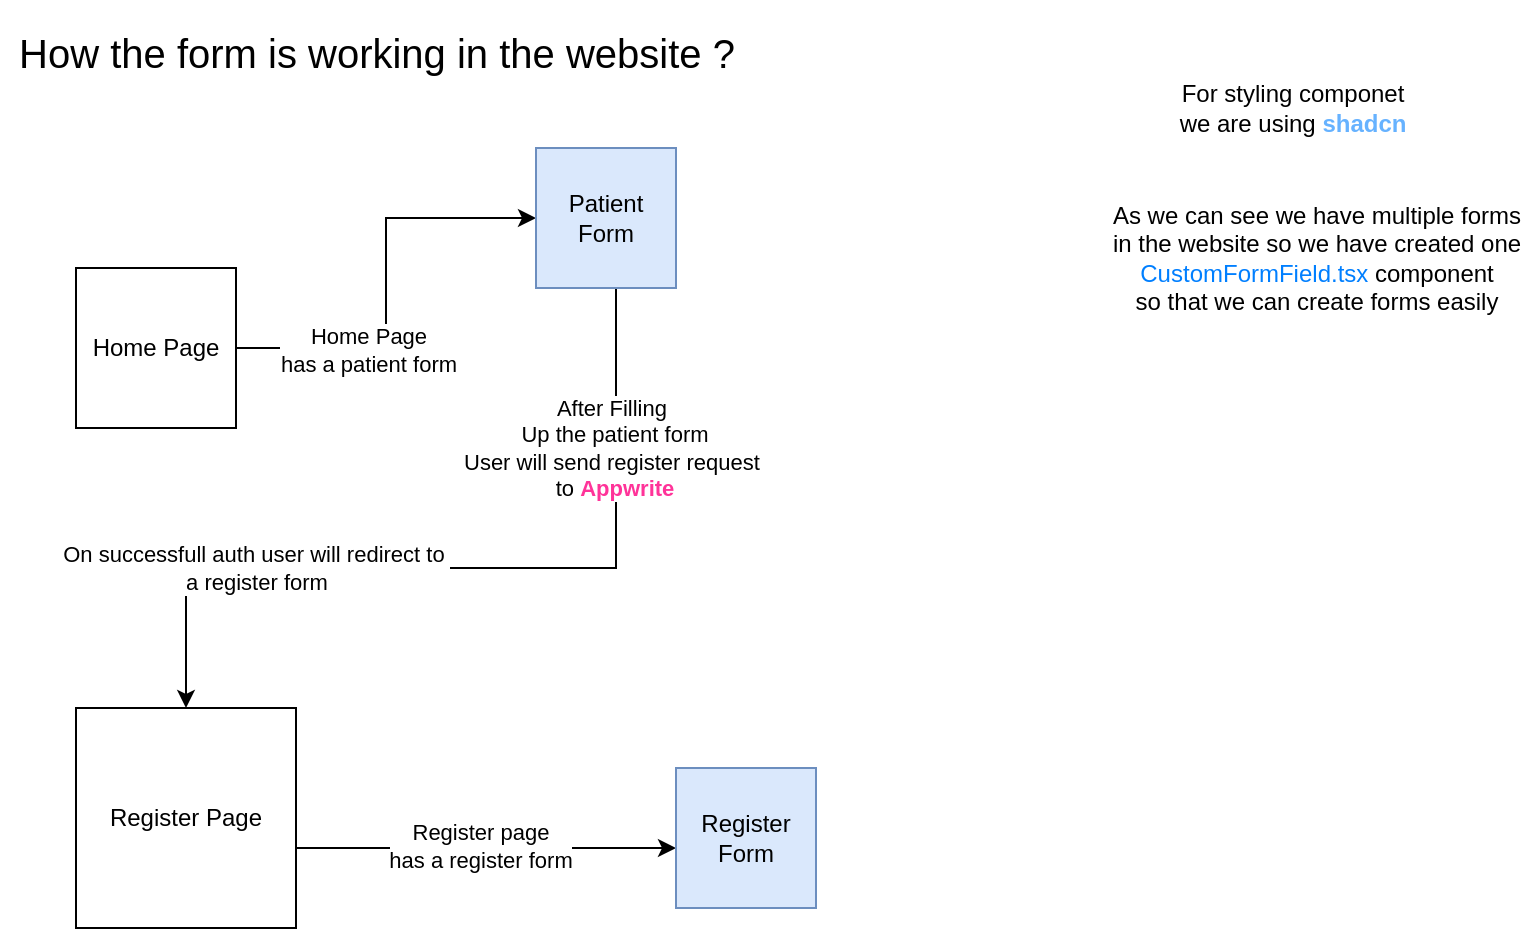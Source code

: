 <mxfile version="24.7.6">
  <diagram name="Page-1" id="gfGuwqxxSRItXzqbuB6H">
    <mxGraphModel dx="819" dy="451" grid="0" gridSize="10" guides="1" tooltips="1" connect="1" arrows="1" fold="1" page="0" pageScale="1" pageWidth="850" pageHeight="1100" math="0" shadow="0">
      <root>
        <mxCell id="0" />
        <mxCell id="1" parent="0" />
        <mxCell id="tnFT9HJpCabny1uVlbtW-4" style="edgeStyle=orthogonalEdgeStyle;rounded=0;orthogonalLoop=1;jettySize=auto;html=1;" edge="1" parent="1" source="tnFT9HJpCabny1uVlbtW-1" target="tnFT9HJpCabny1uVlbtW-6">
          <mxGeometry relative="1" as="geometry">
            <mxPoint x="440" y="200" as="targetPoint" />
          </mxGeometry>
        </mxCell>
        <mxCell id="tnFT9HJpCabny1uVlbtW-12" value="Home Page&lt;div&gt;has a patient form&lt;/div&gt;" style="edgeLabel;html=1;align=center;verticalAlign=middle;resizable=0;points=[];" vertex="1" connectable="0" parent="tnFT9HJpCabny1uVlbtW-4">
          <mxGeometry x="-0.386" y="-1" relative="1" as="geometry">
            <mxPoint as="offset" />
          </mxGeometry>
        </mxCell>
        <mxCell id="tnFT9HJpCabny1uVlbtW-1" value="Home Page" style="whiteSpace=wrap;html=1;aspect=fixed;" vertex="1" parent="1">
          <mxGeometry x="260" y="240" width="80" height="80" as="geometry" />
        </mxCell>
        <mxCell id="tnFT9HJpCabny1uVlbtW-2" value="&lt;p style=&quot;line-height: 160%;&quot;&gt;&lt;font style=&quot;font-size: 20px;&quot;&gt;How the form is working in the website ?&lt;/font&gt;&lt;/p&gt;" style="text;html=1;align=center;verticalAlign=middle;resizable=0;points=[];autosize=1;strokeColor=none;fillColor=none;" vertex="1" parent="1">
          <mxGeometry x="222" y="106" width="376" height="58" as="geometry" />
        </mxCell>
        <mxCell id="tnFT9HJpCabny1uVlbtW-7" style="edgeStyle=orthogonalEdgeStyle;rounded=0;orthogonalLoop=1;jettySize=auto;html=1;" edge="1" parent="1" source="tnFT9HJpCabny1uVlbtW-6" target="tnFT9HJpCabny1uVlbtW-8">
          <mxGeometry relative="1" as="geometry">
            <mxPoint x="500" y="380" as="targetPoint" />
            <Array as="points">
              <mxPoint x="530" y="390" />
            </Array>
          </mxGeometry>
        </mxCell>
        <mxCell id="tnFT9HJpCabny1uVlbtW-11" value="After Filling&amp;nbsp;&lt;div&gt;Up the patient form&lt;/div&gt;&lt;div&gt;User will send register request&amp;nbsp;&lt;/div&gt;&lt;div&gt;to &lt;b&gt;&lt;font color=&quot;#ff3399&quot;&gt;Appwrite&lt;/font&gt;&lt;/b&gt;&lt;/div&gt;" style="edgeLabel;html=1;align=center;verticalAlign=middle;resizable=0;points=[];" vertex="1" connectable="0" parent="tnFT9HJpCabny1uVlbtW-7">
          <mxGeometry x="-0.469" y="-1" relative="1" as="geometry">
            <mxPoint y="-33" as="offset" />
          </mxGeometry>
        </mxCell>
        <mxCell id="tnFT9HJpCabny1uVlbtW-13" value="On successfull auth user will redirect to&amp;nbsp;&lt;div&gt;a register form&lt;/div&gt;" style="edgeLabel;html=1;align=center;verticalAlign=middle;resizable=0;points=[];" vertex="1" connectable="0" parent="tnFT9HJpCabny1uVlbtW-7">
          <mxGeometry x="-0.211" y="-1" relative="1" as="geometry">
            <mxPoint x="-153" y="1" as="offset" />
          </mxGeometry>
        </mxCell>
        <mxCell id="tnFT9HJpCabny1uVlbtW-6" value="Patient Form" style="whiteSpace=wrap;html=1;aspect=fixed;fillColor=#dae8fc;strokeColor=#6c8ebf;" vertex="1" parent="1">
          <mxGeometry x="490" y="180" width="70" height="70" as="geometry" />
        </mxCell>
        <mxCell id="tnFT9HJpCabny1uVlbtW-10" style="edgeStyle=orthogonalEdgeStyle;rounded=0;orthogonalLoop=1;jettySize=auto;html=1;" edge="1" parent="1" source="tnFT9HJpCabny1uVlbtW-8" target="tnFT9HJpCabny1uVlbtW-9">
          <mxGeometry relative="1" as="geometry">
            <Array as="points">
              <mxPoint x="460" y="530" />
              <mxPoint x="460" y="530" />
            </Array>
          </mxGeometry>
        </mxCell>
        <mxCell id="tnFT9HJpCabny1uVlbtW-15" value="Register page&lt;div&gt;has a register form&lt;/div&gt;" style="edgeLabel;html=1;align=center;verticalAlign=middle;resizable=0;points=[];" vertex="1" connectable="0" parent="tnFT9HJpCabny1uVlbtW-10">
          <mxGeometry x="-0.036" y="1" relative="1" as="geometry">
            <mxPoint as="offset" />
          </mxGeometry>
        </mxCell>
        <mxCell id="tnFT9HJpCabny1uVlbtW-8" value="Register Page" style="whiteSpace=wrap;html=1;aspect=fixed;" vertex="1" parent="1">
          <mxGeometry x="260" y="460" width="110" height="110" as="geometry" />
        </mxCell>
        <mxCell id="tnFT9HJpCabny1uVlbtW-9" value="Register Form" style="whiteSpace=wrap;html=1;aspect=fixed;fillColor=#dae8fc;strokeColor=#6c8ebf;" vertex="1" parent="1">
          <mxGeometry x="560" y="490" width="70" height="70" as="geometry" />
        </mxCell>
        <mxCell id="tnFT9HJpCabny1uVlbtW-17" value="For styling componet&lt;div&gt;we are using &lt;b&gt;&lt;font color=&quot;#66b2ff&quot;&gt;shadcn&lt;/font&gt;&lt;/b&gt;&lt;/div&gt;" style="text;html=1;align=center;verticalAlign=middle;resizable=0;points=[];autosize=1;strokeColor=none;fillColor=none;" vertex="1" parent="1">
          <mxGeometry x="802" y="139" width="131" height="41" as="geometry" />
        </mxCell>
        <mxCell id="tnFT9HJpCabny1uVlbtW-18" value="As we can see we have multiple forms&lt;div&gt;in the website so we have created one&lt;/div&gt;&lt;div&gt;&lt;font color=&quot;#007fff&quot;&gt;CustomFormField.tsx &lt;/font&gt;component&lt;/div&gt;&lt;div&gt;so that we can create forms easily&lt;/div&gt;" style="text;html=1;align=center;verticalAlign=middle;resizable=0;points=[];autosize=1;strokeColor=none;fillColor=none;" vertex="1" parent="1">
          <mxGeometry x="768.5" y="200" width="222" height="70" as="geometry" />
        </mxCell>
      </root>
    </mxGraphModel>
  </diagram>
</mxfile>
